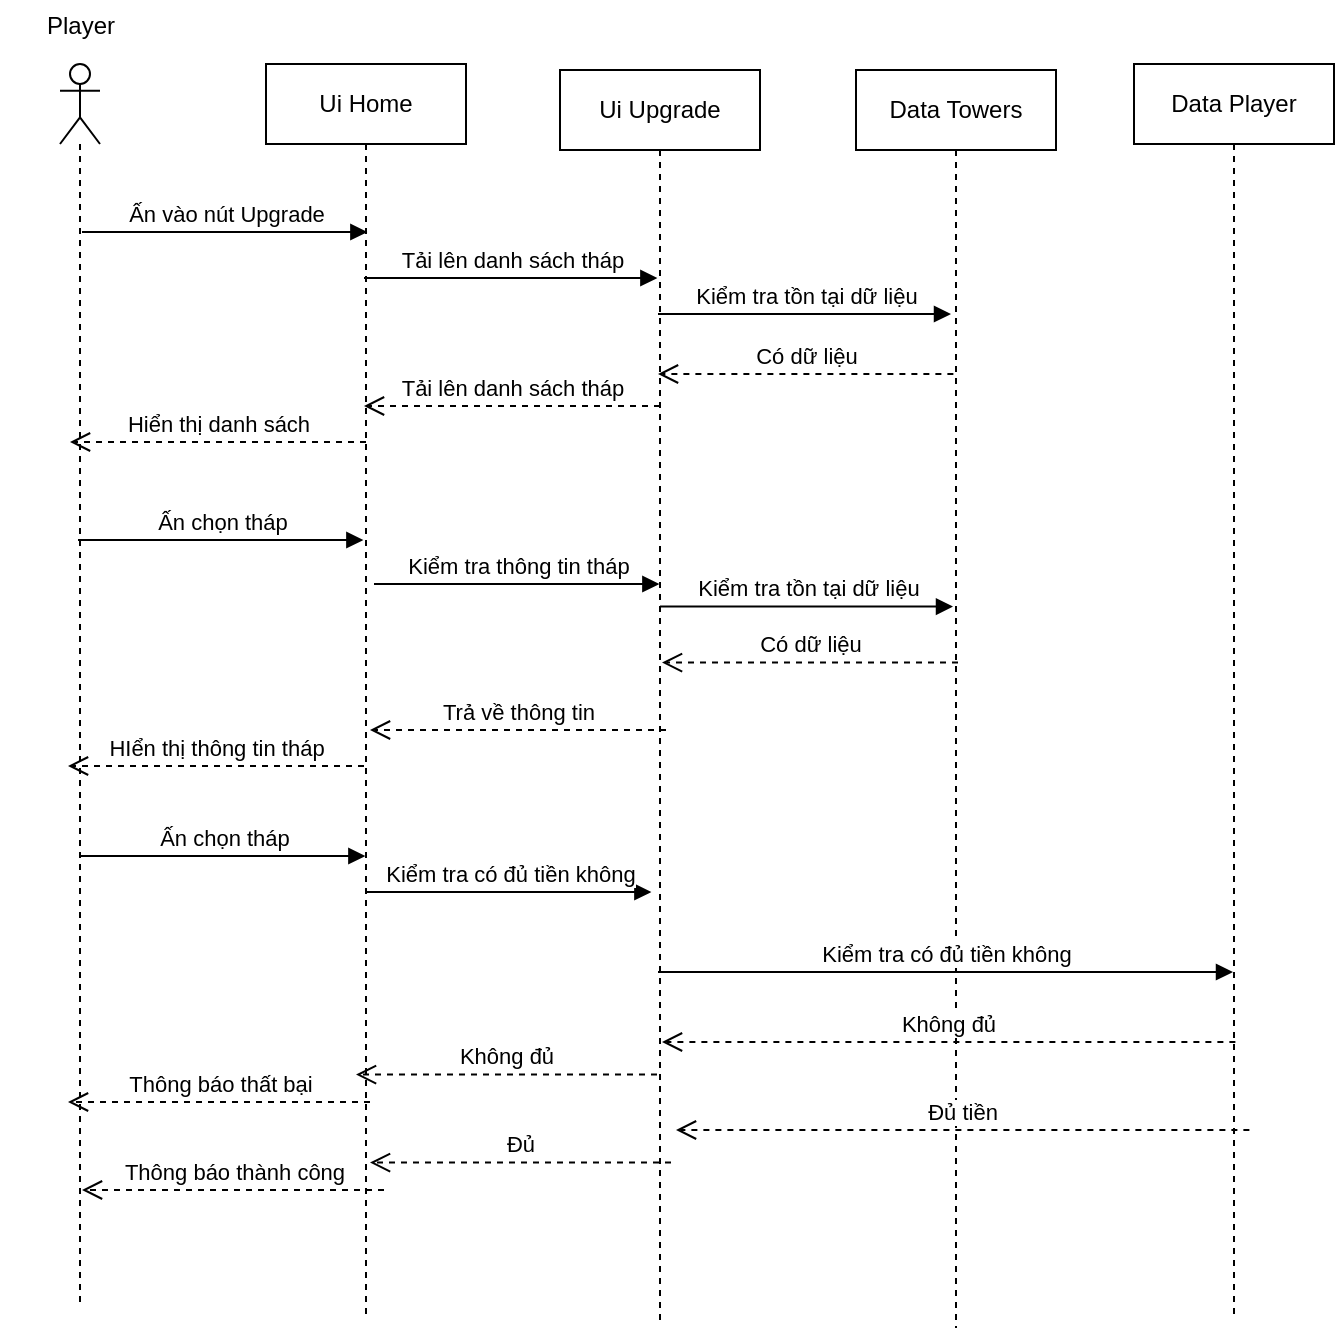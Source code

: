<mxfile version="24.4.0" type="device">
  <diagram name="Page-1" id="2YBvvXClWsGukQMizWep">
    <mxGraphModel dx="1900" dy="899" grid="0" gridSize="10" guides="1" tooltips="1" connect="1" arrows="1" fold="1" page="0" pageScale="1" pageWidth="850" pageHeight="1100" math="0" shadow="0">
      <root>
        <mxCell id="0" />
        <mxCell id="1" parent="0" />
        <mxCell id="sfjG-DWCoehXRHjB1xbL-2" value="" style="shape=umlLifeline;perimeter=lifelinePerimeter;whiteSpace=wrap;html=1;container=1;dropTarget=0;collapsible=0;recursiveResize=0;outlineConnect=0;portConstraint=eastwest;newEdgeStyle={&quot;curved&quot;:0,&quot;rounded&quot;:0};participant=umlActor;" vertex="1" parent="1">
          <mxGeometry x="-33" y="51" width="20" height="622" as="geometry" />
        </mxCell>
        <mxCell id="sfjG-DWCoehXRHjB1xbL-7" value="Ui Home" style="shape=umlLifeline;perimeter=lifelinePerimeter;whiteSpace=wrap;html=1;container=1;dropTarget=0;collapsible=0;recursiveResize=0;outlineConnect=0;portConstraint=eastwest;newEdgeStyle={&quot;curved&quot;:0,&quot;rounded&quot;:0};" vertex="1" parent="1">
          <mxGeometry x="70" y="51" width="100" height="627" as="geometry" />
        </mxCell>
        <mxCell id="sfjG-DWCoehXRHjB1xbL-9" value="Ui Upgrade" style="shape=umlLifeline;perimeter=lifelinePerimeter;whiteSpace=wrap;html=1;container=1;dropTarget=0;collapsible=0;recursiveResize=0;outlineConnect=0;portConstraint=eastwest;newEdgeStyle={&quot;curved&quot;:0,&quot;rounded&quot;:0};" vertex="1" parent="1">
          <mxGeometry x="217" y="54" width="100" height="626" as="geometry" />
        </mxCell>
        <mxCell id="sfjG-DWCoehXRHjB1xbL-10" value="Data Towers" style="shape=umlLifeline;perimeter=lifelinePerimeter;whiteSpace=wrap;html=1;container=1;dropTarget=0;collapsible=0;recursiveResize=0;outlineConnect=0;portConstraint=eastwest;newEdgeStyle={&quot;curved&quot;:0,&quot;rounded&quot;:0};" vertex="1" parent="1">
          <mxGeometry x="365" y="54" width="100" height="629" as="geometry" />
        </mxCell>
        <mxCell id="sfjG-DWCoehXRHjB1xbL-11" value="Data Player" style="shape=umlLifeline;perimeter=lifelinePerimeter;whiteSpace=wrap;html=1;container=1;dropTarget=0;collapsible=0;recursiveResize=0;outlineConnect=0;portConstraint=eastwest;newEdgeStyle={&quot;curved&quot;:0,&quot;rounded&quot;:0};" vertex="1" parent="1">
          <mxGeometry x="504" y="51" width="100" height="627" as="geometry" />
        </mxCell>
        <mxCell id="sfjG-DWCoehXRHjB1xbL-16" value="Ấn vào nút Upgrade" style="html=1;verticalAlign=bottom;endArrow=block;curved=0;rounded=0;" edge="1" parent="1">
          <mxGeometry width="80" relative="1" as="geometry">
            <mxPoint x="-22.0" y="135" as="sourcePoint" />
            <mxPoint x="120.69" y="135" as="targetPoint" />
          </mxGeometry>
        </mxCell>
        <mxCell id="sfjG-DWCoehXRHjB1xbL-17" value="Tải lên danh sách tháp" style="html=1;verticalAlign=bottom;endArrow=block;curved=0;rounded=0;" edge="1" parent="1">
          <mxGeometry width="80" relative="1" as="geometry">
            <mxPoint x="119.0" y="158" as="sourcePoint" />
            <mxPoint x="265.69" y="158" as="targetPoint" />
          </mxGeometry>
        </mxCell>
        <mxCell id="sfjG-DWCoehXRHjB1xbL-18" value="Kiểm tra tồn tại dữ liệu" style="html=1;verticalAlign=bottom;endArrow=block;curved=0;rounded=0;exitX=0.51;exitY=0.347;exitDx=0;exitDy=0;exitPerimeter=0;" edge="1" parent="1">
          <mxGeometry width="80" relative="1" as="geometry">
            <mxPoint x="266" y="176.0" as="sourcePoint" />
            <mxPoint x="412.5" y="176.0" as="targetPoint" />
          </mxGeometry>
        </mxCell>
        <mxCell id="sfjG-DWCoehXRHjB1xbL-19" value="Có dữ liệu" style="html=1;verticalAlign=bottom;endArrow=open;dashed=1;endSize=8;curved=0;rounded=0;" edge="1" parent="1">
          <mxGeometry relative="1" as="geometry">
            <mxPoint x="413.69" y="206.0" as="sourcePoint" />
            <mxPoint x="266.0" y="206.0" as="targetPoint" />
          </mxGeometry>
        </mxCell>
        <mxCell id="sfjG-DWCoehXRHjB1xbL-20" value="Tải lên danh sách tháp" style="html=1;verticalAlign=bottom;endArrow=open;dashed=1;endSize=8;curved=0;rounded=0;" edge="1" parent="1">
          <mxGeometry relative="1" as="geometry">
            <mxPoint x="267" y="222" as="sourcePoint" />
            <mxPoint x="119" y="222" as="targetPoint" />
          </mxGeometry>
        </mxCell>
        <mxCell id="sfjG-DWCoehXRHjB1xbL-21" value="Hiển thị danh sách" style="html=1;verticalAlign=bottom;endArrow=open;dashed=1;endSize=8;curved=0;rounded=0;" edge="1" parent="1">
          <mxGeometry relative="1" as="geometry">
            <mxPoint x="120" y="240" as="sourcePoint" />
            <mxPoint x="-28" y="240" as="targetPoint" />
          </mxGeometry>
        </mxCell>
        <mxCell id="sfjG-DWCoehXRHjB1xbL-22" value="Ấn chọn tháp" style="html=1;verticalAlign=bottom;endArrow=block;curved=0;rounded=0;" edge="1" parent="1">
          <mxGeometry width="80" relative="1" as="geometry">
            <mxPoint x="-24.0" y="289" as="sourcePoint" />
            <mxPoint x="118.69" y="289" as="targetPoint" />
          </mxGeometry>
        </mxCell>
        <mxCell id="sfjG-DWCoehXRHjB1xbL-23" value="Kiểm tra thông tin tháp" style="html=1;verticalAlign=bottom;endArrow=block;curved=0;rounded=0;" edge="1" parent="1">
          <mxGeometry width="80" relative="1" as="geometry">
            <mxPoint x="124.0" y="311" as="sourcePoint" />
            <mxPoint x="266.69" y="311" as="targetPoint" />
          </mxGeometry>
        </mxCell>
        <mxCell id="sfjG-DWCoehXRHjB1xbL-24" value="Kiểm tra tồn tại dữ liệu" style="html=1;verticalAlign=bottom;endArrow=block;curved=0;rounded=0;exitX=0.51;exitY=0.347;exitDx=0;exitDy=0;exitPerimeter=0;" edge="1" parent="1">
          <mxGeometry width="80" relative="1" as="geometry">
            <mxPoint x="267" y="322.31" as="sourcePoint" />
            <mxPoint x="413.5" y="322.31" as="targetPoint" />
          </mxGeometry>
        </mxCell>
        <mxCell id="sfjG-DWCoehXRHjB1xbL-25" value="Có dữ liệu" style="html=1;verticalAlign=bottom;endArrow=open;dashed=1;endSize=8;curved=0;rounded=0;" edge="1" parent="1">
          <mxGeometry relative="1" as="geometry">
            <mxPoint x="416" y="350.31" as="sourcePoint" />
            <mxPoint x="268" y="350.31" as="targetPoint" />
          </mxGeometry>
        </mxCell>
        <mxCell id="sfjG-DWCoehXRHjB1xbL-26" value="Trả về thông tin" style="html=1;verticalAlign=bottom;endArrow=open;dashed=1;endSize=8;curved=0;rounded=0;" edge="1" parent="1">
          <mxGeometry relative="1" as="geometry">
            <mxPoint x="270" y="384" as="sourcePoint" />
            <mxPoint x="122" y="384" as="targetPoint" />
          </mxGeometry>
        </mxCell>
        <mxCell id="sfjG-DWCoehXRHjB1xbL-27" value="HIển thị thông tin tháp" style="html=1;verticalAlign=bottom;endArrow=open;dashed=1;endSize=8;curved=0;rounded=0;" edge="1" parent="1">
          <mxGeometry relative="1" as="geometry">
            <mxPoint x="119" y="402" as="sourcePoint" />
            <mxPoint x="-29" y="402" as="targetPoint" />
          </mxGeometry>
        </mxCell>
        <mxCell id="sfjG-DWCoehXRHjB1xbL-28" value="Ấn chọn tháp" style="html=1;verticalAlign=bottom;endArrow=block;curved=0;rounded=0;" edge="1" parent="1">
          <mxGeometry width="80" relative="1" as="geometry">
            <mxPoint x="-23.0" y="447" as="sourcePoint" />
            <mxPoint x="119.69" y="447" as="targetPoint" />
          </mxGeometry>
        </mxCell>
        <mxCell id="sfjG-DWCoehXRHjB1xbL-30" value="Kiểm tra có đủ tiền không" style="html=1;verticalAlign=bottom;endArrow=block;curved=0;rounded=0;" edge="1" parent="1">
          <mxGeometry width="80" relative="1" as="geometry">
            <mxPoint x="120.0" y="465" as="sourcePoint" />
            <mxPoint x="262.69" y="465" as="targetPoint" />
          </mxGeometry>
        </mxCell>
        <mxCell id="sfjG-DWCoehXRHjB1xbL-31" value="Kiểm tra có đủ tiền không" style="html=1;verticalAlign=bottom;endArrow=block;curved=0;rounded=0;" edge="1" parent="1" target="sfjG-DWCoehXRHjB1xbL-11">
          <mxGeometry width="80" relative="1" as="geometry">
            <mxPoint x="266.0" y="505" as="sourcePoint" />
            <mxPoint x="408.69" y="505" as="targetPoint" />
          </mxGeometry>
        </mxCell>
        <mxCell id="sfjG-DWCoehXRHjB1xbL-32" value="Không đủ" style="html=1;verticalAlign=bottom;endArrow=open;dashed=1;endSize=8;curved=0;rounded=0;" edge="1" parent="1">
          <mxGeometry relative="1" as="geometry">
            <mxPoint x="554.69" y="540" as="sourcePoint" />
            <mxPoint x="268.0" y="540" as="targetPoint" />
          </mxGeometry>
        </mxCell>
        <mxCell id="sfjG-DWCoehXRHjB1xbL-33" value="Không đủ" style="html=1;verticalAlign=bottom;endArrow=open;dashed=1;endSize=8;curved=0;rounded=0;" edge="1" parent="1">
          <mxGeometry relative="1" as="geometry">
            <mxPoint x="265.5" y="556.31" as="sourcePoint" />
            <mxPoint x="115.0" y="556.31" as="targetPoint" />
          </mxGeometry>
        </mxCell>
        <mxCell id="sfjG-DWCoehXRHjB1xbL-34" value="Thông báo thất bại" style="html=1;verticalAlign=bottom;endArrow=open;dashed=1;endSize=8;curved=0;rounded=0;" edge="1" parent="1">
          <mxGeometry relative="1" as="geometry">
            <mxPoint x="122" y="570" as="sourcePoint" />
            <mxPoint x="-29.0" y="570" as="targetPoint" />
          </mxGeometry>
        </mxCell>
        <mxCell id="sfjG-DWCoehXRHjB1xbL-35" value="Đủ tiền" style="html=1;verticalAlign=bottom;endArrow=open;dashed=1;endSize=8;curved=0;rounded=0;" edge="1" parent="1">
          <mxGeometry relative="1" as="geometry">
            <mxPoint x="561.69" y="584" as="sourcePoint" />
            <mxPoint x="275.0" y="584" as="targetPoint" />
          </mxGeometry>
        </mxCell>
        <mxCell id="sfjG-DWCoehXRHjB1xbL-36" value="Đủ" style="html=1;verticalAlign=bottom;endArrow=open;dashed=1;endSize=8;curved=0;rounded=0;" edge="1" parent="1">
          <mxGeometry relative="1" as="geometry">
            <mxPoint x="272.5" y="600.31" as="sourcePoint" />
            <mxPoint x="122.0" y="600.31" as="targetPoint" />
          </mxGeometry>
        </mxCell>
        <mxCell id="sfjG-DWCoehXRHjB1xbL-37" value="Thông báo thành công" style="html=1;verticalAlign=bottom;endArrow=open;dashed=1;endSize=8;curved=0;rounded=0;" edge="1" parent="1">
          <mxGeometry relative="1" as="geometry">
            <mxPoint x="129" y="614" as="sourcePoint" />
            <mxPoint x="-22.0" y="614" as="targetPoint" />
          </mxGeometry>
        </mxCell>
        <mxCell id="sfjG-DWCoehXRHjB1xbL-40" value="&lt;span style=&quot;font-weight: normal;&quot;&gt;Player&lt;/span&gt;" style="text;align=center;fontStyle=1;verticalAlign=middle;spacingLeft=3;spacingRight=3;strokeColor=none;rotatable=0;points=[[0,0.5],[1,0.5]];portConstraint=eastwest;html=1;" vertex="1" parent="1">
          <mxGeometry x="-63" y="19" width="80" height="26" as="geometry" />
        </mxCell>
      </root>
    </mxGraphModel>
  </diagram>
</mxfile>

